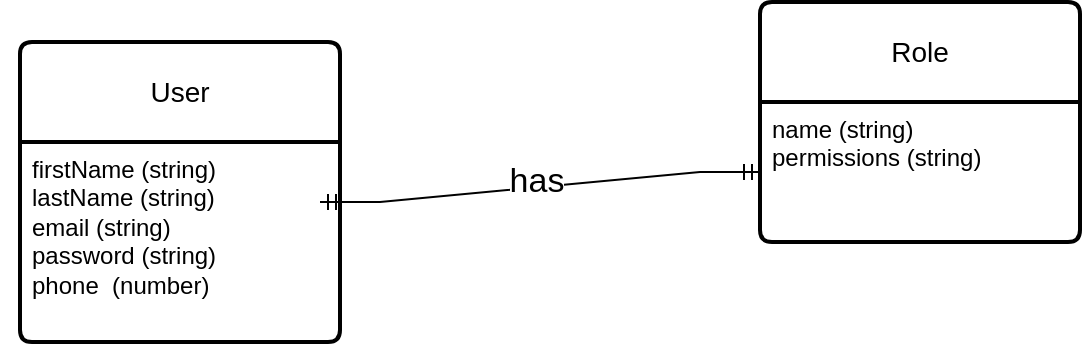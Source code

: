 <mxfile version="26.0.16">
  <diagram name="Page-1" id="uYNJ8U0u8uEeFMBeWK2I">
    <mxGraphModel dx="662" dy="805" grid="1" gridSize="10" guides="1" tooltips="1" connect="1" arrows="1" fold="1" page="1" pageScale="1" pageWidth="827" pageHeight="1169" math="0" shadow="0">
      <root>
        <mxCell id="0" />
        <mxCell id="1" parent="0" />
        <mxCell id="EVX2ExA6OQedTheNuHnO-1" value="&lt;meta charset=&quot;utf-8&quot;&gt;&lt;span style=&quot;color: rgb(255, 255, 255); font-family: Roboto, Arial, sans-serif; font-size: 14px; font-style: normal; font-variant-ligatures: normal; font-variant-caps: normal; font-weight: 400; letter-spacing: normal; orphans: 2; text-align: start; text-indent: 0px; text-transform: none; widows: 2; word-spacing: 0px; -webkit-text-stroke-width: 0px; white-space: pre-wrap; background-color: rgba(255, 255, 255, 0.1); text-decoration-thickness: initial; text-decoration-style: initial; text-decoration-color: initial; display: inline !important; float: none;&quot;&gt;Conceptual Model&lt;/span&gt;" style="text;whiteSpace=wrap;html=1;" vertex="1" parent="1">
          <mxGeometry x="40" y="160" width="150" height="40" as="geometry" />
        </mxCell>
        <mxCell id="EVX2ExA6OQedTheNuHnO-2" value="User" style="swimlane;childLayout=stackLayout;horizontal=1;startSize=50;horizontalStack=0;rounded=1;fontSize=14;fontStyle=0;strokeWidth=2;resizeParent=0;resizeLast=1;shadow=0;dashed=0;align=center;arcSize=4;whiteSpace=wrap;html=1;" vertex="1" parent="1">
          <mxGeometry x="50" y="150" width="160" height="150" as="geometry" />
        </mxCell>
        <mxCell id="EVX2ExA6OQedTheNuHnO-3" value="firstName (string)&lt;div&gt;lastName&amp;nbsp;&lt;span style=&quot;background-color: transparent; color: light-dark(rgb(0, 0, 0), rgb(255, 255, 255));&quot;&gt;(string)&lt;/span&gt;&lt;/div&gt;&lt;div&gt;email&amp;nbsp;&lt;span style=&quot;background-color: transparent; color: light-dark(rgb(0, 0, 0), rgb(255, 255, 255));&quot;&gt;(string)&lt;/span&gt;&lt;/div&gt;&lt;div&gt;password&amp;nbsp;&lt;span style=&quot;background-color: transparent; color: light-dark(rgb(0, 0, 0), rgb(255, 255, 255));&quot;&gt;(string)&lt;/span&gt;&lt;/div&gt;&lt;div&gt;&lt;span style=&quot;background-color: transparent; color: light-dark(rgb(0, 0, 0), rgb(255, 255, 255));&quot;&gt;phone&amp;nbsp; (number)&lt;/span&gt;&lt;/div&gt;&lt;div&gt;&lt;br&gt;&lt;/div&gt;" style="align=left;strokeColor=none;fillColor=none;spacingLeft=4;spacingRight=4;fontSize=12;verticalAlign=top;resizable=0;rotatable=0;part=1;html=1;whiteSpace=wrap;" vertex="1" parent="EVX2ExA6OQedTheNuHnO-2">
          <mxGeometry y="50" width="160" height="100" as="geometry" />
        </mxCell>
        <mxCell id="EVX2ExA6OQedTheNuHnO-4" value="Role" style="swimlane;childLayout=stackLayout;horizontal=1;startSize=50;horizontalStack=0;rounded=1;fontSize=14;fontStyle=0;strokeWidth=2;resizeParent=0;resizeLast=1;shadow=0;dashed=0;align=center;arcSize=4;whiteSpace=wrap;html=1;" vertex="1" parent="1">
          <mxGeometry x="420" y="130" width="160" height="120" as="geometry" />
        </mxCell>
        <mxCell id="EVX2ExA6OQedTheNuHnO-5" value="name (string)&lt;div&gt;permissions&amp;nbsp;&lt;span style=&quot;background-color: transparent; color: light-dark(rgb(0, 0, 0), rgb(255, 255, 255));&quot;&gt;(string)&lt;/span&gt;&lt;/div&gt;" style="align=left;strokeColor=none;fillColor=none;spacingLeft=4;spacingRight=4;fontSize=12;verticalAlign=top;resizable=0;rotatable=0;part=1;html=1;whiteSpace=wrap;" vertex="1" parent="EVX2ExA6OQedTheNuHnO-4">
          <mxGeometry y="50" width="160" height="70" as="geometry" />
        </mxCell>
        <mxCell id="EVX2ExA6OQedTheNuHnO-6" value="" style="edgeStyle=entityRelationEdgeStyle;fontSize=12;html=1;endArrow=ERmandOne;startArrow=ERmandOne;rounded=0;entryX=0;entryY=0.5;entryDx=0;entryDy=0;" edge="1" parent="1" target="EVX2ExA6OQedTheNuHnO-5">
          <mxGeometry width="100" height="100" relative="1" as="geometry">
            <mxPoint x="200" y="230" as="sourcePoint" />
            <mxPoint x="300" y="130" as="targetPoint" />
            <Array as="points">
              <mxPoint x="130" y="90" />
              <mxPoint x="140" y="80" />
              <mxPoint x="180" y="240" />
            </Array>
          </mxGeometry>
        </mxCell>
        <mxCell id="EVX2ExA6OQedTheNuHnO-7" value="&lt;font style=&quot;font-size: 17px;&quot;&gt;has&lt;/font&gt;" style="edgeLabel;html=1;align=center;verticalAlign=middle;resizable=0;points=[];" vertex="1" connectable="0" parent="EVX2ExA6OQedTheNuHnO-6">
          <mxGeometry x="-0.021" y="3" relative="1" as="geometry">
            <mxPoint as="offset" />
          </mxGeometry>
        </mxCell>
      </root>
    </mxGraphModel>
  </diagram>
</mxfile>
